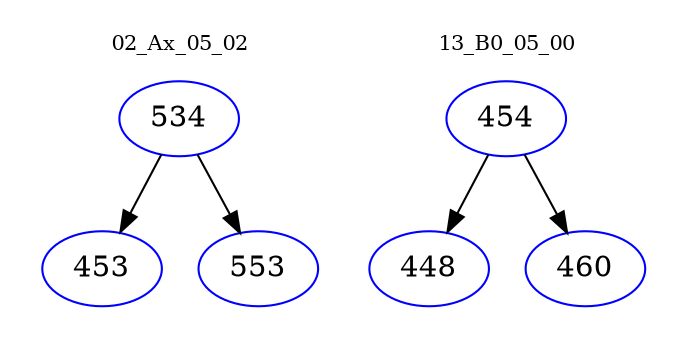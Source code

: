 digraph{
subgraph cluster_0 {
color = white
label = "02_Ax_05_02";
fontsize=10;
T0_534 [label="534", color="blue"]
T0_534 -> T0_453 [color="black"]
T0_453 [label="453", color="blue"]
T0_534 -> T0_553 [color="black"]
T0_553 [label="553", color="blue"]
}
subgraph cluster_1 {
color = white
label = "13_B0_05_00";
fontsize=10;
T1_454 [label="454", color="blue"]
T1_454 -> T1_448 [color="black"]
T1_448 [label="448", color="blue"]
T1_454 -> T1_460 [color="black"]
T1_460 [label="460", color="blue"]
}
}
